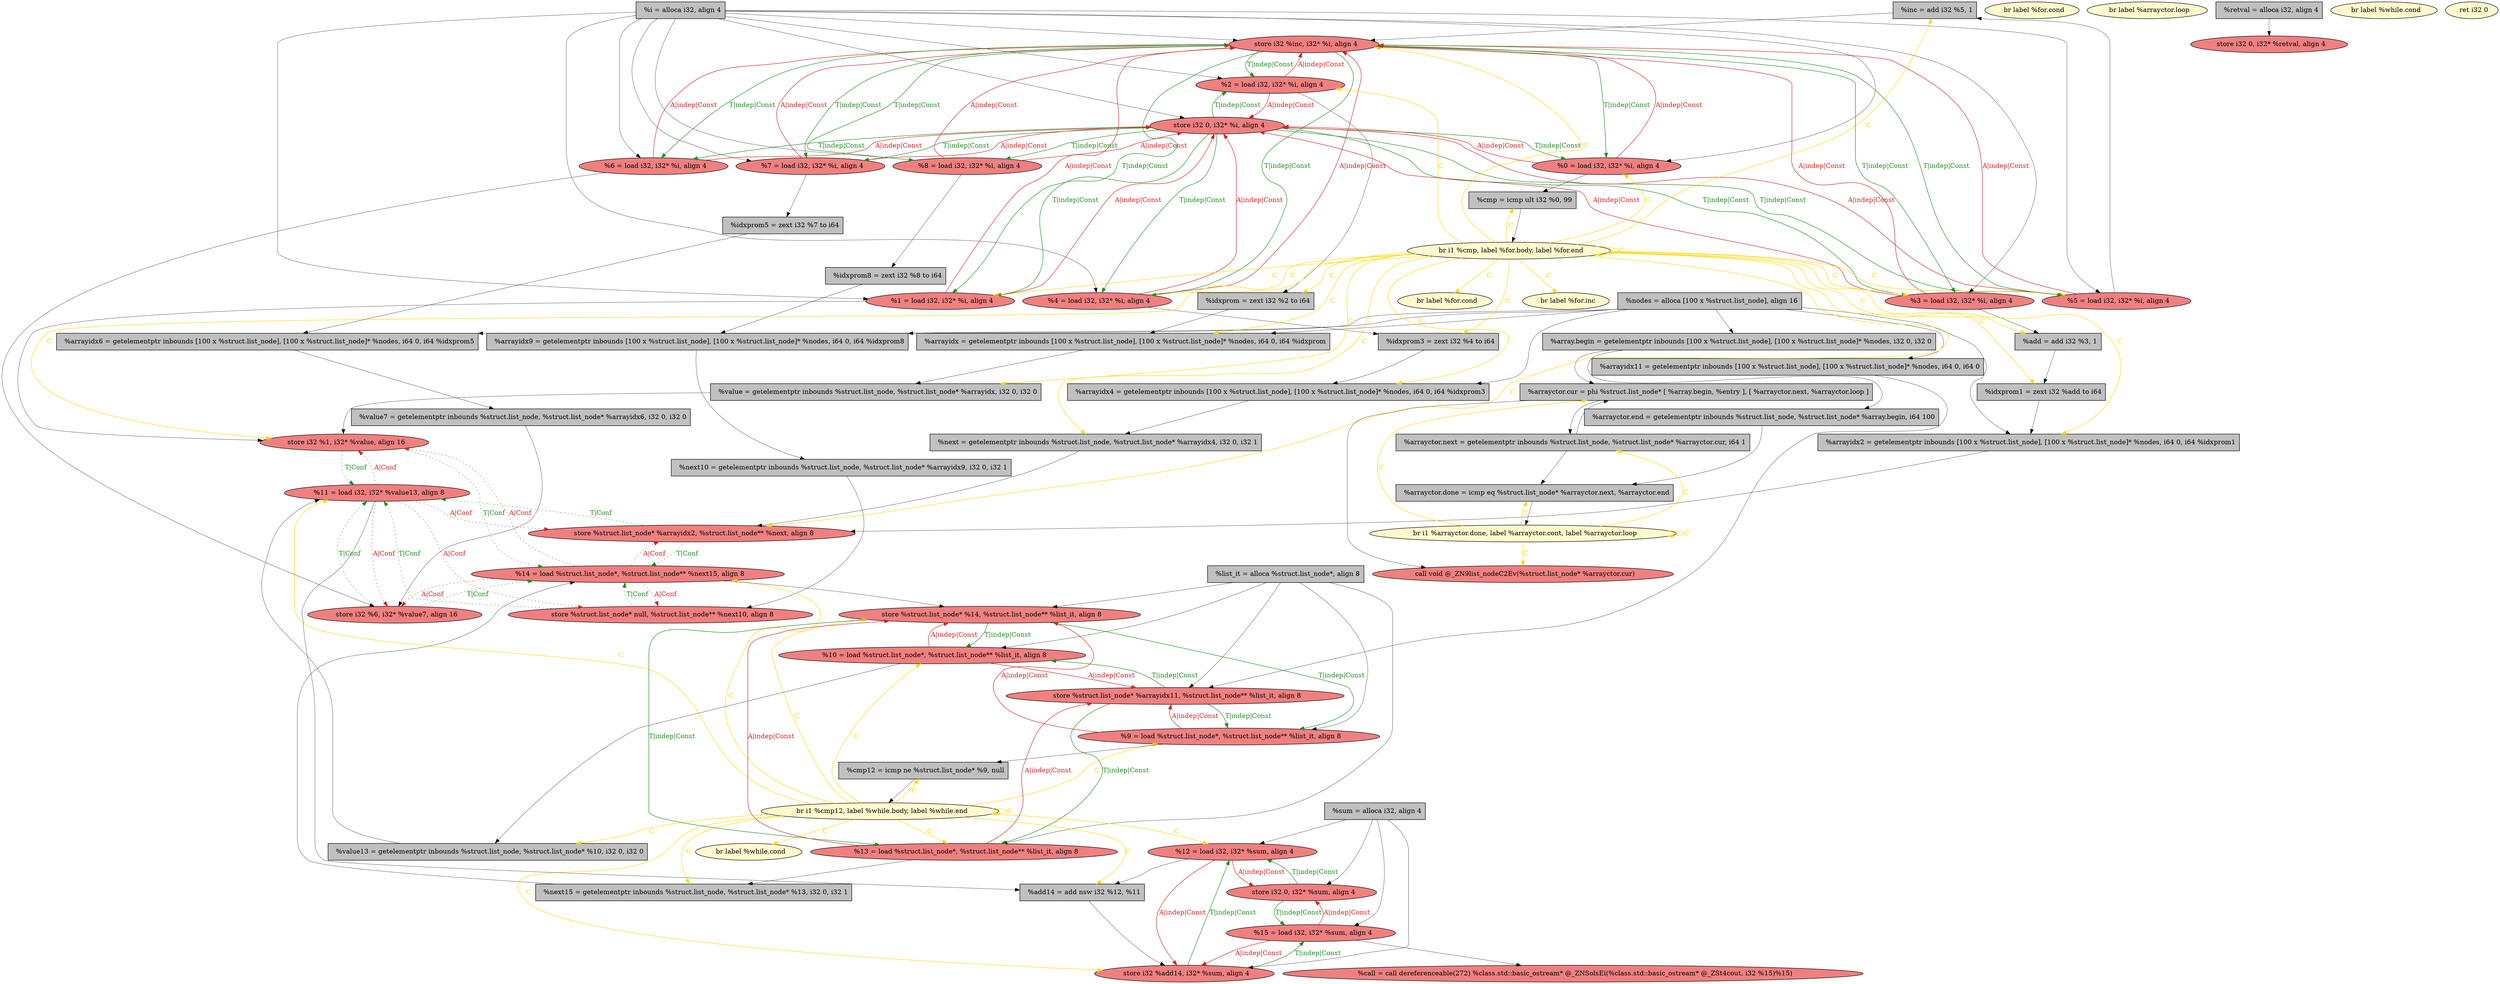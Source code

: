 
digraph G {


node84 [fillcolor=grey,label="  %inc = add i32 %5, 1",shape=rectangle,style=filled ]
node83 [fillcolor=grey,label="  %list_it = alloca %struct.list_node*, align 8",shape=rectangle,style=filled ]
node82 [fillcolor=grey,label="  %arrayidx6 = getelementptr inbounds [100 x %struct.list_node], [100 x %struct.list_node]* %nodes, i64 0, i64 %idxprom5",shape=rectangle,style=filled ]
node80 [fillcolor=grey,label="  %next10 = getelementptr inbounds %struct.list_node, %struct.list_node* %arrayidx9, i32 0, i32 1",shape=rectangle,style=filled ]
node79 [fillcolor=grey,label="  %add = add i32 %3, 1",shape=rectangle,style=filled ]
node78 [fillcolor=lightcoral,label="  %2 = load i32, i32* %i, align 4",shape=ellipse,style=filled ]
node77 [fillcolor=lightcoral,label="  store i32 %1, i32* %value, align 16",shape=ellipse,style=filled ]
node75 [fillcolor=grey,label="  %arrayctor.next = getelementptr inbounds %struct.list_node, %struct.list_node* %arrayctor.cur, i64 1",shape=rectangle,style=filled ]
node74 [fillcolor=grey,label="  %arrayidx11 = getelementptr inbounds [100 x %struct.list_node], [100 x %struct.list_node]* %nodes, i64 0, i64 0",shape=rectangle,style=filled ]
node71 [fillcolor=lightcoral,label="  %15 = load i32, i32* %sum, align 4",shape=ellipse,style=filled ]
node81 [fillcolor=lightcoral,label="  store i32 0, i32* %i, align 4",shape=ellipse,style=filled ]
node69 [fillcolor=lemonchiffon,label="  br label %for.cond",shape=ellipse,style=filled ]
node67 [fillcolor=lemonchiffon,label="  br i1 %cmp12, label %while.body, label %while.end",shape=ellipse,style=filled ]
node66 [fillcolor=grey,label="  %value13 = getelementptr inbounds %struct.list_node, %struct.list_node* %10, i32 0, i32 0",shape=rectangle,style=filled ]
node65 [fillcolor=lightcoral,label="  store i32 %6, i32* %value7, align 16",shape=ellipse,style=filled ]
node63 [fillcolor=lightcoral,label="  %10 = load %struct.list_node*, %struct.list_node** %list_it, align 8",shape=ellipse,style=filled ]
node61 [fillcolor=grey,label="  %cmp12 = icmp ne %struct.list_node* %9, null",shape=rectangle,style=filled ]
node60 [fillcolor=lightcoral,label="  %7 = load i32, i32* %i, align 4",shape=ellipse,style=filled ]
node59 [fillcolor=lightcoral,label="  store %struct.list_node* %arrayidx11, %struct.list_node** %list_it, align 8",shape=ellipse,style=filled ]
node58 [fillcolor=lightcoral,label="  store i32 0, i32* %sum, align 4",shape=ellipse,style=filled ]
node55 [fillcolor=grey,label="  %arrayidx9 = getelementptr inbounds [100 x %struct.list_node], [100 x %struct.list_node]* %nodes, i64 0, i64 %idxprom8",shape=rectangle,style=filled ]
node85 [fillcolor=grey,label="  %nodes = alloca [100 x %struct.list_node], align 16",shape=rectangle,style=filled ]
node54 [fillcolor=lemonchiffon,label="  br label %for.cond",shape=ellipse,style=filled ]
node51 [fillcolor=lightcoral,label="  %8 = load i32, i32* %i, align 4",shape=ellipse,style=filled ]
node30 [fillcolor=lightcoral,label="  %9 = load %struct.list_node*, %struct.list_node** %list_it, align 8",shape=ellipse,style=filled ]
node28 [fillcolor=lightcoral,label="  %11 = load i32, i32* %value13, align 8",shape=ellipse,style=filled ]
node27 [fillcolor=lightcoral,label="  %4 = load i32, i32* %i, align 4",shape=ellipse,style=filled ]
node16 [fillcolor=lemonchiffon,label="  br label %for.inc",shape=ellipse,style=filled ]
node15 [fillcolor=lightcoral,label="  %5 = load i32, i32* %i, align 4",shape=ellipse,style=filled ]
node25 [fillcolor=lightcoral,label="  %13 = load %struct.list_node*, %struct.list_node** %list_it, align 8",shape=ellipse,style=filled ]
node21 [fillcolor=grey,label="  %value7 = getelementptr inbounds %struct.list_node, %struct.list_node* %arrayidx6, i32 0, i32 0",shape=rectangle,style=filled ]
node73 [fillcolor=lemonchiffon,label="  br label %arrayctor.loop",shape=ellipse,style=filled ]
node64 [fillcolor=grey,label="  %next15 = getelementptr inbounds %struct.list_node, %struct.list_node* %13, i32 0, i32 1",shape=rectangle,style=filled ]
node35 [fillcolor=lightcoral,label="  store %struct.list_node* null, %struct.list_node** %next10, align 8",shape=ellipse,style=filled ]
node49 [fillcolor=lightcoral,label="  %14 = load %struct.list_node*, %struct.list_node** %next15, align 8",shape=ellipse,style=filled ]
node29 [fillcolor=lightcoral,label="  %3 = load i32, i32* %i, align 4",shape=ellipse,style=filled ]
node26 [fillcolor=grey,label="  %arrayidx = getelementptr inbounds [100 x %struct.list_node], [100 x %struct.list_node]* %nodes, i64 0, i64 %idxprom",shape=rectangle,style=filled ]
node20 [fillcolor=grey,label="  %cmp = icmp ult i32 %0, 99",shape=rectangle,style=filled ]
node52 [fillcolor=grey,label="  %idxprom8 = zext i32 %8 to i64",shape=rectangle,style=filled ]
node36 [fillcolor=lemonchiffon,label="  br i1 %cmp, label %for.body, label %for.end",shape=ellipse,style=filled ]
node23 [fillcolor=lemonchiffon,label="  br label %while.cond",shape=ellipse,style=filled ]
node70 [fillcolor=grey,label="  %arrayctor.done = icmp eq %struct.list_node* %arrayctor.next, %arrayctor.end",shape=rectangle,style=filled ]
node48 [fillcolor=lightcoral,label="  store i32 0, i32* %retval, align 4",shape=ellipse,style=filled ]
node17 [fillcolor=grey,label="  %next = getelementptr inbounds %struct.list_node, %struct.list_node* %arrayidx4, i32 0, i32 1",shape=rectangle,style=filled ]
node31 [fillcolor=grey,label="  %idxprom = zext i32 %2 to i64",shape=rectangle,style=filled ]
node39 [fillcolor=lightcoral,label="  store %struct.list_node* %14, %struct.list_node** %list_it, align 8",shape=ellipse,style=filled ]
node18 [fillcolor=grey,label="  %arrayctor.cur = phi %struct.list_node* [ %array.begin, %entry ], [ %arrayctor.next, %arrayctor.loop ]",shape=rectangle,style=filled ]
node24 [fillcolor=grey,label="  %value = getelementptr inbounds %struct.list_node, %struct.list_node* %arrayidx, i32 0, i32 0",shape=rectangle,style=filled ]
node19 [fillcolor=grey,label="  %arrayidx2 = getelementptr inbounds [100 x %struct.list_node], [100 x %struct.list_node]* %nodes, i64 0, i64 %idxprom1",shape=rectangle,style=filled ]
node57 [fillcolor=lightcoral,label="  store i32 %add14, i32* %sum, align 4",shape=ellipse,style=filled ]
node22 [fillcolor=grey,label="  %idxprom1 = zext i32 %add to i64",shape=rectangle,style=filled ]
node50 [fillcolor=grey,label="  %idxprom5 = zext i32 %7 to i64",shape=rectangle,style=filled ]
node37 [fillcolor=grey,label="  %arrayctor.end = getelementptr inbounds %struct.list_node, %struct.list_node* %array.begin, i64 100",shape=rectangle,style=filled ]
node62 [fillcolor=grey,label="  %add14 = add nsw i32 %12, %11",shape=rectangle,style=filled ]
node41 [fillcolor=grey,label="  %i = alloca i32, align 4",shape=rectangle,style=filled ]
node43 [fillcolor=lemonchiffon,label="  br i1 %arrayctor.done, label %arrayctor.cont, label %arrayctor.loop",shape=ellipse,style=filled ]
node53 [fillcolor=lightcoral,label="  %call = call dereferenceable(272) %class.std::basic_ostream* @_ZNSolsEi(%class.std::basic_ostream* @_ZSt4cout, i32 %15)%15)",shape=ellipse,style=filled ]
node33 [fillcolor=lightcoral,label="  %0 = load i32, i32* %i, align 4",shape=ellipse,style=filled ]
node38 [fillcolor=grey,label="  %idxprom3 = zext i32 %4 to i64",shape=rectangle,style=filled ]
node68 [fillcolor=lightcoral,label="  %6 = load i32, i32* %i, align 4",shape=ellipse,style=filled ]
node32 [fillcolor=lightcoral,label="  %1 = load i32, i32* %i, align 4",shape=ellipse,style=filled ]
node40 [fillcolor=grey,label="  %sum = alloca i32, align 4",shape=rectangle,style=filled ]
node72 [fillcolor=lightcoral,label="  %12 = load i32, i32* %sum, align 4",shape=ellipse,style=filled ]
node44 [fillcolor=lemonchiffon,label="  br label %while.cond",shape=ellipse,style=filled ]
node42 [fillcolor=lightcoral,label="  store i32 %inc, i32* %i, align 4",shape=ellipse,style=filled ]
node45 [fillcolor=grey,label="  %retval = alloca i32, align 4",shape=rectangle,style=filled ]
node76 [fillcolor=lightcoral,label="  call void @_ZN9list_nodeC2Ev(%struct.list_node* %arrayctor.cur)",shape=ellipse,style=filled ]
node56 [fillcolor=lemonchiffon,label="  ret i32 0",shape=ellipse,style=filled ]
node34 [fillcolor=grey,label="  %arrayidx4 = getelementptr inbounds [100 x %struct.list_node], [100 x %struct.list_node]* %nodes, i64 0, i64 %idxprom3",shape=rectangle,style=filled ]
node46 [fillcolor=grey,label="  %array.begin = getelementptr inbounds [100 x %struct.list_node], [100 x %struct.list_node]* %nodes, i32 0, i32 0",shape=rectangle,style=filled ]
node47 [fillcolor=lightcoral,label="  store %struct.list_node* %arrayidx2, %struct.list_node** %next, align 8",shape=ellipse,style=filled ]

node36->node16 [style=solid,color=gold,label="C",penwidth=1.0,fontcolor=gold ]
node77->node28 [style=dotted,color=forestgreen,label="T|Conf",penwidth=1.0,fontcolor=forestgreen ]
node28->node77 [style=dotted,color=firebrick3,label="A|Conf",penwidth=1.0,fontcolor=firebrick3 ]
node39->node25 [style=solid,color=forestgreen,label="T|indep|Const",penwidth=1.0,fontcolor=forestgreen ]
node25->node39 [style=solid,color=firebrick3,label="A|indep|Const",penwidth=1.0,fontcolor=firebrick3 ]
node43->node76 [style=solid,color=gold,label="C",penwidth=1.0,fontcolor=gold ]
node36->node26 [style=solid,color=gold,label="C",penwidth=1.0,fontcolor=gold ]
node36->node32 [style=solid,color=gold,label="C",penwidth=1.0,fontcolor=gold ]
node36->node77 [style=solid,color=gold,label="C",penwidth=1.0,fontcolor=gold ]
node36->node42 [style=solid,color=gold,label="C",penwidth=1.0,fontcolor=gold ]
node41->node15 [style=solid,color=black,label="",penwidth=0.5,fontcolor=black ]
node77->node49 [style=dotted,color=forestgreen,label="T|Conf",penwidth=1.0,fontcolor=forestgreen ]
node49->node77 [style=dotted,color=firebrick3,label="A|Conf",penwidth=1.0,fontcolor=firebrick3 ]
node41->node78 [style=solid,color=black,label="",penwidth=0.5,fontcolor=black ]
node65->node28 [style=dotted,color=forestgreen,label="T|Conf",penwidth=1.0,fontcolor=forestgreen ]
node28->node65 [style=dotted,color=firebrick3,label="A|Conf",penwidth=1.0,fontcolor=firebrick3 ]
node36->node47 [style=solid,color=gold,label="C",penwidth=1.0,fontcolor=gold ]
node20->node36 [style=solid,color=black,label="",penwidth=0.5,fontcolor=black ]
node62->node57 [style=solid,color=black,label="",penwidth=0.5,fontcolor=black ]
node28->node35 [style=dotted,color=firebrick3,label="A|Conf",penwidth=1.0,fontcolor=firebrick3 ]
node31->node26 [style=solid,color=black,label="",penwidth=0.5,fontcolor=black ]
node52->node55 [style=solid,color=black,label="",penwidth=0.5,fontcolor=black ]
node15->node84 [style=solid,color=black,label="",penwidth=0.5,fontcolor=black ]
node36->node31 [style=solid,color=gold,label="C",penwidth=1.0,fontcolor=gold ]
node22->node19 [style=solid,color=black,label="",penwidth=0.5,fontcolor=black ]
node83->node25 [style=solid,color=black,label="",penwidth=0.5,fontcolor=black ]
node32->node77 [style=solid,color=black,label="",penwidth=0.5,fontcolor=black ]
node72->node62 [style=solid,color=black,label="",penwidth=0.5,fontcolor=black ]
node27->node38 [style=solid,color=black,label="",penwidth=0.5,fontcolor=black ]
node85->node19 [style=solid,color=black,label="",penwidth=0.5,fontcolor=black ]
node43->node70 [style=solid,color=gold,label="C",penwidth=1.0,fontcolor=gold ]
node67->node66 [style=solid,color=gold,label="C",penwidth=1.0,fontcolor=gold ]
node81->node68 [style=solid,color=forestgreen,label="T|indep|Const",penwidth=1.0,fontcolor=forestgreen ]
node41->node32 [style=solid,color=black,label="",penwidth=0.5,fontcolor=black ]
node15->node42 [style=solid,color=firebrick3,label="A|indep|Const",penwidth=1.0,fontcolor=firebrick3 ]
node41->node27 [style=solid,color=black,label="",penwidth=0.5,fontcolor=black ]
node57->node71 [style=solid,color=forestgreen,label="T|indep|Const",penwidth=1.0,fontcolor=forestgreen ]
node41->node33 [style=solid,color=black,label="",penwidth=0.5,fontcolor=black ]
node49->node35 [style=dotted,color=firebrick3,label="A|Conf",penwidth=1.0,fontcolor=firebrick3 ]
node72->node58 [style=solid,color=firebrick3,label="A|indep|Const",penwidth=1.0,fontcolor=firebrick3 ]
node36->node22 [style=solid,color=gold,label="C",penwidth=1.0,fontcolor=gold ]
node36->node79 [style=solid,color=gold,label="C",penwidth=1.0,fontcolor=gold ]
node28->node47 [style=dotted,color=firebrick3,label="A|Conf",penwidth=1.0,fontcolor=firebrick3 ]
node36->node20 [style=solid,color=gold,label="C",penwidth=1.0,fontcolor=gold ]
node40->node58 [style=solid,color=black,label="",penwidth=0.5,fontcolor=black ]
node18->node76 [style=solid,color=black,label="",penwidth=0.5,fontcolor=black ]
node41->node60 [style=solid,color=black,label="",penwidth=0.5,fontcolor=black ]
node67->node67 [style=solid,color=gold,label="C",penwidth=1.0,fontcolor=gold ]
node15->node81 [style=solid,color=firebrick3,label="A|indep|Const",penwidth=1.0,fontcolor=firebrick3 ]
node83->node59 [style=solid,color=black,label="",penwidth=0.5,fontcolor=black ]
node60->node81 [style=solid,color=firebrick3,label="A|indep|Const",penwidth=1.0,fontcolor=firebrick3 ]
node33->node42 [style=solid,color=firebrick3,label="A|indep|Const",penwidth=1.0,fontcolor=firebrick3 ]
node67->node49 [style=solid,color=gold,label="C",penwidth=1.0,fontcolor=gold ]
node59->node30 [style=solid,color=forestgreen,label="T|indep|Const",penwidth=1.0,fontcolor=forestgreen ]
node40->node72 [style=solid,color=black,label="",penwidth=0.5,fontcolor=black ]
node67->node28 [style=solid,color=gold,label="C",penwidth=1.0,fontcolor=gold ]
node43->node18 [style=solid,color=gold,label="C",penwidth=1.0,fontcolor=gold ]
node47->node49 [style=dotted,color=forestgreen,label="T|Conf",penwidth=1.0,fontcolor=forestgreen ]
node35->node28 [style=dotted,color=forestgreen,label="T|Conf",penwidth=1.0,fontcolor=forestgreen ]
node43->node43 [style=solid,color=gold,label="C",penwidth=1.0,fontcolor=gold ]
node42->node68 [style=solid,color=forestgreen,label="T|indep|Const",penwidth=1.0,fontcolor=forestgreen ]
node67->node57 [style=solid,color=gold,label="C",penwidth=1.0,fontcolor=gold ]
node84->node42 [style=solid,color=black,label="",penwidth=0.5,fontcolor=black ]
node68->node81 [style=solid,color=firebrick3,label="A|indep|Const",penwidth=1.0,fontcolor=firebrick3 ]
node46->node18 [style=solid,color=black,label="",penwidth=0.5,fontcolor=black ]
node61->node67 [style=solid,color=black,label="",penwidth=0.5,fontcolor=black ]
node18->node75 [style=solid,color=black,label="",penwidth=0.5,fontcolor=black ]
node37->node70 [style=solid,color=black,label="",penwidth=0.5,fontcolor=black ]
node42->node33 [style=solid,color=forestgreen,label="T|indep|Const",penwidth=1.0,fontcolor=forestgreen ]
node58->node71 [style=solid,color=forestgreen,label="T|indep|Const",penwidth=1.0,fontcolor=forestgreen ]
node79->node22 [style=solid,color=black,label="",penwidth=0.5,fontcolor=black ]
node30->node61 [style=solid,color=black,label="",penwidth=0.5,fontcolor=black ]
node67->node23 [style=solid,color=gold,label="C",penwidth=1.0,fontcolor=gold ]
node82->node21 [style=solid,color=black,label="",penwidth=0.5,fontcolor=black ]
node51->node52 [style=solid,color=black,label="",penwidth=0.5,fontcolor=black ]
node25->node64 [style=solid,color=black,label="",penwidth=0.5,fontcolor=black ]
node85->node82 [style=solid,color=black,label="",penwidth=0.5,fontcolor=black ]
node29->node42 [style=solid,color=firebrick3,label="A|indep|Const",penwidth=1.0,fontcolor=firebrick3 ]
node19->node47 [style=solid,color=black,label="",penwidth=0.5,fontcolor=black ]
node41->node51 [style=solid,color=black,label="",penwidth=0.5,fontcolor=black ]
node36->node78 [style=solid,color=gold,label="C",penwidth=1.0,fontcolor=gold ]
node42->node27 [style=solid,color=forestgreen,label="T|indep|Const",penwidth=1.0,fontcolor=forestgreen ]
node34->node17 [style=solid,color=black,label="",penwidth=0.5,fontcolor=black ]
node75->node18 [style=solid,color=black,label="",penwidth=0.5,fontcolor=black ]
node67->node64 [style=solid,color=gold,label="C",penwidth=1.0,fontcolor=gold ]
node42->node60 [style=solid,color=forestgreen,label="T|indep|Const",penwidth=1.0,fontcolor=forestgreen ]
node17->node47 [style=solid,color=black,label="",penwidth=0.5,fontcolor=black ]
node27->node81 [style=solid,color=firebrick3,label="A|indep|Const",penwidth=1.0,fontcolor=firebrick3 ]
node67->node25 [style=solid,color=gold,label="C",penwidth=1.0,fontcolor=gold ]
node64->node49 [style=solid,color=black,label="",penwidth=0.5,fontcolor=black ]
node36->node27 [style=solid,color=gold,label="C",penwidth=1.0,fontcolor=gold ]
node42->node51 [style=solid,color=forestgreen,label="T|indep|Const",penwidth=1.0,fontcolor=forestgreen ]
node41->node42 [style=solid,color=black,label="",penwidth=0.5,fontcolor=black ]
node36->node69 [style=solid,color=gold,label="C",penwidth=1.0,fontcolor=gold ]
node83->node63 [style=solid,color=black,label="",penwidth=0.5,fontcolor=black ]
node67->node30 [style=solid,color=gold,label="C",penwidth=1.0,fontcolor=gold ]
node66->node28 [style=solid,color=black,label="",penwidth=0.5,fontcolor=black ]
node51->node42 [style=solid,color=firebrick3,label="A|indep|Const",penwidth=1.0,fontcolor=firebrick3 ]
node36->node15 [style=solid,color=gold,label="C",penwidth=1.0,fontcolor=gold ]
node70->node43 [style=solid,color=black,label="",penwidth=0.5,fontcolor=black ]
node36->node34 [style=solid,color=gold,label="C",penwidth=1.0,fontcolor=gold ]
node36->node17 [style=solid,color=gold,label="C",penwidth=1.0,fontcolor=gold ]
node60->node42 [style=solid,color=firebrick3,label="A|indep|Const",penwidth=1.0,fontcolor=firebrick3 ]
node39->node63 [style=solid,color=forestgreen,label="T|indep|Const",penwidth=1.0,fontcolor=forestgreen ]
node40->node57 [style=solid,color=black,label="",penwidth=0.5,fontcolor=black ]
node67->node61 [style=solid,color=gold,label="C",penwidth=1.0,fontcolor=gold ]
node63->node66 [style=solid,color=black,label="",penwidth=0.5,fontcolor=black ]
node42->node15 [style=solid,color=forestgreen,label="T|indep|Const",penwidth=1.0,fontcolor=forestgreen ]
node74->node59 [style=solid,color=black,label="",penwidth=0.5,fontcolor=black ]
node68->node65 [style=solid,color=black,label="",penwidth=0.5,fontcolor=black ]
node55->node80 [style=solid,color=black,label="",penwidth=0.5,fontcolor=black ]
node50->node82 [style=solid,color=black,label="",penwidth=0.5,fontcolor=black ]
node41->node81 [style=solid,color=black,label="",penwidth=0.5,fontcolor=black ]
node29->node79 [style=solid,color=black,label="",penwidth=0.5,fontcolor=black ]
node49->node47 [style=dotted,color=firebrick3,label="A|Conf",penwidth=1.0,fontcolor=firebrick3 ]
node65->node49 [style=dotted,color=forestgreen,label="T|Conf",penwidth=1.0,fontcolor=forestgreen ]
node33->node20 [style=solid,color=black,label="",penwidth=0.5,fontcolor=black ]
node38->node34 [style=solid,color=black,label="",penwidth=0.5,fontcolor=black ]
node36->node33 [style=solid,color=gold,label="C",penwidth=1.0,fontcolor=gold ]
node49->node39 [style=solid,color=black,label="",penwidth=0.5,fontcolor=black ]
node85->node26 [style=solid,color=black,label="",penwidth=0.5,fontcolor=black ]
node85->node46 [style=solid,color=black,label="",penwidth=0.5,fontcolor=black ]
node36->node38 [style=solid,color=gold,label="C",penwidth=1.0,fontcolor=gold ]
node67->node63 [style=solid,color=gold,label="C",penwidth=1.0,fontcolor=gold ]
node81->node60 [style=solid,color=forestgreen,label="T|indep|Const",penwidth=1.0,fontcolor=forestgreen ]
node78->node81 [style=solid,color=firebrick3,label="A|indep|Const",penwidth=1.0,fontcolor=firebrick3 ]
node78->node31 [style=solid,color=black,label="",penwidth=0.5,fontcolor=black ]
node41->node29 [style=solid,color=black,label="",penwidth=0.5,fontcolor=black ]
node85->node34 [style=solid,color=black,label="",penwidth=0.5,fontcolor=black ]
node27->node42 [style=solid,color=firebrick3,label="A|indep|Const",penwidth=1.0,fontcolor=firebrick3 ]
node40->node71 [style=solid,color=black,label="",penwidth=0.5,fontcolor=black ]
node46->node37 [style=solid,color=black,label="",penwidth=0.5,fontcolor=black ]
node43->node75 [style=solid,color=gold,label="C",penwidth=1.0,fontcolor=gold ]
node36->node84 [style=solid,color=gold,label="C",penwidth=1.0,fontcolor=gold ]
node26->node24 [style=solid,color=black,label="",penwidth=0.5,fontcolor=black ]
node42->node78 [style=solid,color=forestgreen,label="T|indep|Const",penwidth=1.0,fontcolor=forestgreen ]
node36->node24 [style=solid,color=gold,label="C",penwidth=1.0,fontcolor=gold ]
node45->node48 [style=solid,color=black,label="",penwidth=0.5,fontcolor=black ]
node42->node29 [style=solid,color=forestgreen,label="T|indep|Const",penwidth=1.0,fontcolor=forestgreen ]
node41->node68 [style=solid,color=black,label="",penwidth=0.5,fontcolor=black ]
node85->node55 [style=solid,color=black,label="",penwidth=0.5,fontcolor=black ]
node71->node58 [style=solid,color=firebrick3,label="A|indep|Const",penwidth=1.0,fontcolor=firebrick3 ]
node35->node49 [style=dotted,color=forestgreen,label="T|Conf",penwidth=1.0,fontcolor=forestgreen ]
node67->node39 [style=solid,color=gold,label="C",penwidth=1.0,fontcolor=gold ]
node81->node32 [style=solid,color=forestgreen,label="T|indep|Const",penwidth=1.0,fontcolor=forestgreen ]
node81->node27 [style=solid,color=forestgreen,label="T|indep|Const",penwidth=1.0,fontcolor=forestgreen ]
node78->node42 [style=solid,color=firebrick3,label="A|indep|Const",penwidth=1.0,fontcolor=firebrick3 ]
node63->node39 [style=solid,color=firebrick3,label="A|indep|Const",penwidth=1.0,fontcolor=firebrick3 ]
node39->node30 [style=solid,color=forestgreen,label="T|indep|Const",penwidth=1.0,fontcolor=forestgreen ]
node81->node51 [style=solid,color=forestgreen,label="T|indep|Const",penwidth=1.0,fontcolor=forestgreen ]
node83->node30 [style=solid,color=black,label="",penwidth=0.5,fontcolor=black ]
node30->node39 [style=solid,color=firebrick3,label="A|indep|Const",penwidth=1.0,fontcolor=firebrick3 ]
node28->node62 [style=solid,color=black,label="",penwidth=0.5,fontcolor=black ]
node25->node59 [style=solid,color=firebrick3,label="A|indep|Const",penwidth=1.0,fontcolor=firebrick3 ]
node83->node39 [style=solid,color=black,label="",penwidth=0.5,fontcolor=black ]
node59->node25 [style=solid,color=forestgreen,label="T|indep|Const",penwidth=1.0,fontcolor=forestgreen ]
node63->node59 [style=solid,color=firebrick3,label="A|indep|Const",penwidth=1.0,fontcolor=firebrick3 ]
node30->node59 [style=solid,color=firebrick3,label="A|indep|Const",penwidth=1.0,fontcolor=firebrick3 ]
node59->node63 [style=solid,color=forestgreen,label="T|indep|Const",penwidth=1.0,fontcolor=forestgreen ]
node36->node29 [style=solid,color=gold,label="C",penwidth=1.0,fontcolor=gold ]
node75->node70 [style=solid,color=black,label="",penwidth=0.5,fontcolor=black ]
node58->node72 [style=solid,color=forestgreen,label="T|indep|Const",penwidth=1.0,fontcolor=forestgreen ]
node36->node36 [style=solid,color=gold,label="C",penwidth=1.0,fontcolor=gold ]
node21->node65 [style=solid,color=black,label="",penwidth=0.5,fontcolor=black ]
node47->node28 [style=dotted,color=forestgreen,label="T|Conf",penwidth=1.0,fontcolor=forestgreen ]
node51->node81 [style=solid,color=firebrick3,label="A|indep|Const",penwidth=1.0,fontcolor=firebrick3 ]
node81->node29 [style=solid,color=forestgreen,label="T|indep|Const",penwidth=1.0,fontcolor=forestgreen ]
node29->node81 [style=solid,color=firebrick3,label="A|indep|Const",penwidth=1.0,fontcolor=firebrick3 ]
node32->node42 [style=solid,color=firebrick3,label="A|indep|Const",penwidth=1.0,fontcolor=firebrick3 ]
node33->node81 [style=solid,color=firebrick3,label="A|indep|Const",penwidth=1.0,fontcolor=firebrick3 ]
node81->node33 [style=solid,color=forestgreen,label="T|indep|Const",penwidth=1.0,fontcolor=forestgreen ]
node42->node32 [style=solid,color=forestgreen,label="T|indep|Const",penwidth=1.0,fontcolor=forestgreen ]
node71->node53 [style=solid,color=black,label="",penwidth=0.5,fontcolor=black ]
node24->node77 [style=solid,color=black,label="",penwidth=0.5,fontcolor=black ]
node60->node50 [style=solid,color=black,label="",penwidth=0.5,fontcolor=black ]
node68->node42 [style=solid,color=firebrick3,label="A|indep|Const",penwidth=1.0,fontcolor=firebrick3 ]
node81->node15 [style=solid,color=forestgreen,label="T|indep|Const",penwidth=1.0,fontcolor=forestgreen ]
node57->node72 [style=solid,color=forestgreen,label="T|indep|Const",penwidth=1.0,fontcolor=forestgreen ]
node85->node74 [style=solid,color=black,label="",penwidth=0.5,fontcolor=black ]
node80->node35 [style=solid,color=black,label="",penwidth=0.5,fontcolor=black ]
node81->node78 [style=solid,color=forestgreen,label="T|indep|Const",penwidth=1.0,fontcolor=forestgreen ]
node72->node57 [style=solid,color=firebrick3,label="A|indep|Const",penwidth=1.0,fontcolor=firebrick3 ]
node36->node19 [style=solid,color=gold,label="C",penwidth=1.0,fontcolor=gold ]
node67->node72 [style=solid,color=gold,label="C",penwidth=1.0,fontcolor=gold ]
node32->node81 [style=solid,color=firebrick3,label="A|indep|Const",penwidth=1.0,fontcolor=firebrick3 ]
node67->node62 [style=solid,color=gold,label="C",penwidth=1.0,fontcolor=gold ]
node49->node65 [style=dotted,color=firebrick3,label="A|Conf",penwidth=1.0,fontcolor=firebrick3 ]
node71->node57 [style=solid,color=firebrick3,label="A|indep|Const",penwidth=1.0,fontcolor=firebrick3 ]


}
